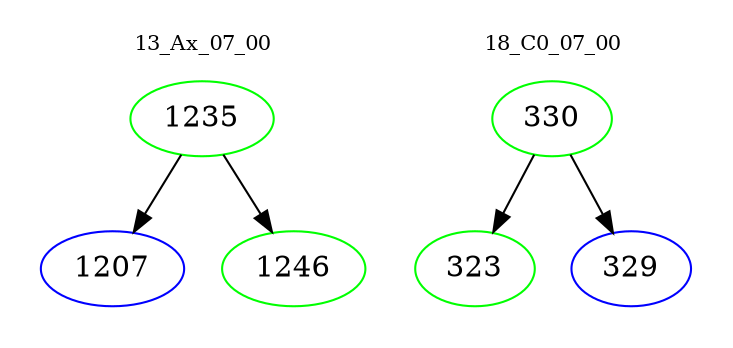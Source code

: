 digraph{
subgraph cluster_0 {
color = white
label = "13_Ax_07_00";
fontsize=10;
T0_1235 [label="1235", color="green"]
T0_1235 -> T0_1207 [color="black"]
T0_1207 [label="1207", color="blue"]
T0_1235 -> T0_1246 [color="black"]
T0_1246 [label="1246", color="green"]
}
subgraph cluster_1 {
color = white
label = "18_C0_07_00";
fontsize=10;
T1_330 [label="330", color="green"]
T1_330 -> T1_323 [color="black"]
T1_323 [label="323", color="green"]
T1_330 -> T1_329 [color="black"]
T1_329 [label="329", color="blue"]
}
}
